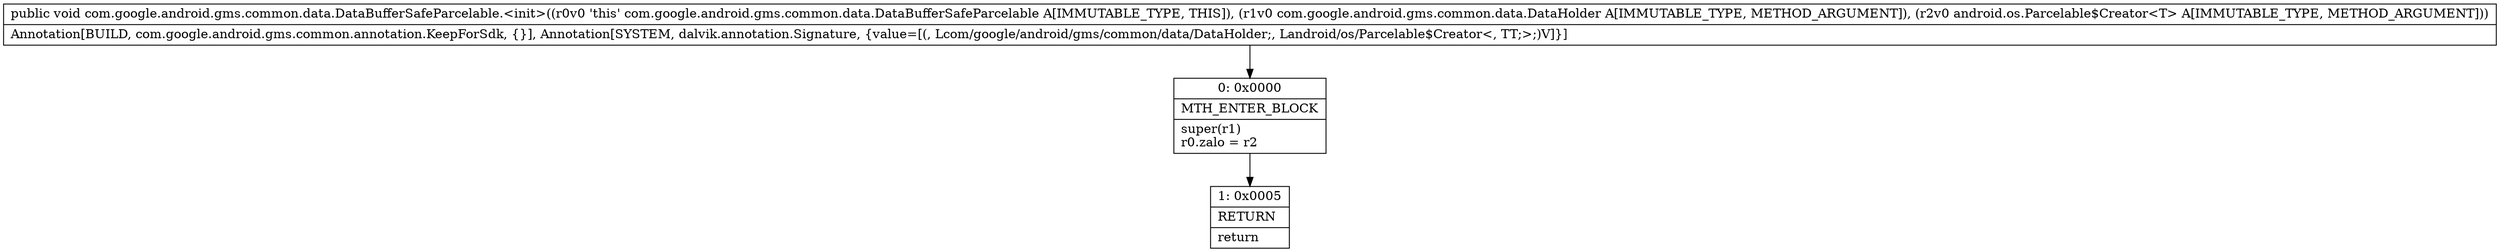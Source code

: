 digraph "CFG forcom.google.android.gms.common.data.DataBufferSafeParcelable.\<init\>(Lcom\/google\/android\/gms\/common\/data\/DataHolder;Landroid\/os\/Parcelable$Creator;)V" {
Node_0 [shape=record,label="{0\:\ 0x0000|MTH_ENTER_BLOCK\l|super(r1)\lr0.zalo = r2\l}"];
Node_1 [shape=record,label="{1\:\ 0x0005|RETURN\l|return\l}"];
MethodNode[shape=record,label="{public void com.google.android.gms.common.data.DataBufferSafeParcelable.\<init\>((r0v0 'this' com.google.android.gms.common.data.DataBufferSafeParcelable A[IMMUTABLE_TYPE, THIS]), (r1v0 com.google.android.gms.common.data.DataHolder A[IMMUTABLE_TYPE, METHOD_ARGUMENT]), (r2v0 android.os.Parcelable$Creator\<T\> A[IMMUTABLE_TYPE, METHOD_ARGUMENT]))  | Annotation[BUILD, com.google.android.gms.common.annotation.KeepForSdk, \{\}], Annotation[SYSTEM, dalvik.annotation.Signature, \{value=[(, Lcom\/google\/android\/gms\/common\/data\/DataHolder;, Landroid\/os\/Parcelable$Creator\<, TT;\>;)V]\}]\l}"];
MethodNode -> Node_0;
Node_0 -> Node_1;
}

